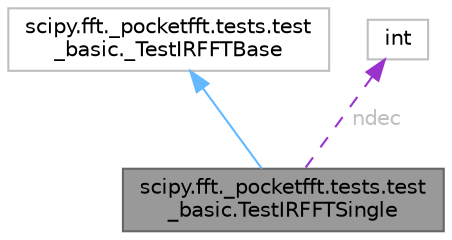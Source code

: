 digraph "scipy.fft._pocketfft.tests.test_basic.TestIRFFTSingle"
{
 // LATEX_PDF_SIZE
  bgcolor="transparent";
  edge [fontname=Helvetica,fontsize=10,labelfontname=Helvetica,labelfontsize=10];
  node [fontname=Helvetica,fontsize=10,shape=box,height=0.2,width=0.4];
  Node1 [id="Node000001",label="scipy.fft._pocketfft.tests.test\l_basic.TestIRFFTSingle",height=0.2,width=0.4,color="gray40", fillcolor="grey60", style="filled", fontcolor="black",tooltip=" "];
  Node2 -> Node1 [id="edge3_Node000001_Node000002",dir="back",color="steelblue1",style="solid",tooltip=" "];
  Node2 [id="Node000002",label="scipy.fft._pocketfft.tests.test\l_basic._TestIRFFTBase",height=0.2,width=0.4,color="grey75", fillcolor="white", style="filled",URL="$d8/d38/classscipy_1_1fft_1_1__pocketfft_1_1tests_1_1test__basic_1_1__TestIRFFTBase.html",tooltip=" "];
  Node3 -> Node1 [id="edge4_Node000001_Node000003",dir="back",color="darkorchid3",style="dashed",tooltip=" ",label=" ndec",fontcolor="grey" ];
  Node3 [id="Node000003",label="int",height=0.2,width=0.4,color="grey75", fillcolor="white", style="filled",tooltip=" "];
}
